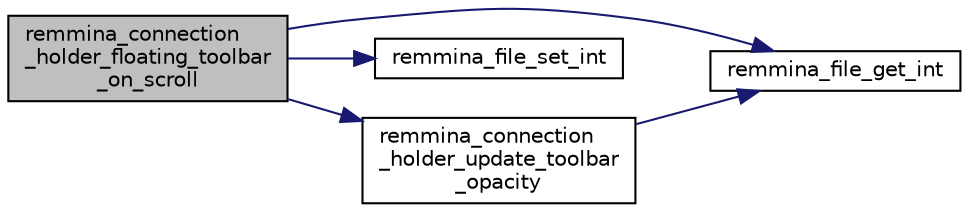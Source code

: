 digraph "remmina_connection_holder_floating_toolbar_on_scroll"
{
  edge [fontname="Helvetica",fontsize="10",labelfontname="Helvetica",labelfontsize="10"];
  node [fontname="Helvetica",fontsize="10",shape=record];
  rankdir="LR";
  Node4012 [label="remmina_connection\l_holder_floating_toolbar\l_on_scroll",height=0.2,width=0.4,color="black", fillcolor="grey75", style="filled", fontcolor="black"];
  Node4012 -> Node4013 [color="midnightblue",fontsize="10",style="solid",fontname="Helvetica"];
  Node4013 [label="remmina_file_get_int",height=0.2,width=0.4,color="black", fillcolor="white", style="filled",URL="$remmina__file_8c.html#a4884356c195dcfb4ceacf641a1e74e66"];
  Node4012 -> Node4014 [color="midnightblue",fontsize="10",style="solid",fontname="Helvetica"];
  Node4014 [label="remmina_file_set_int",height=0.2,width=0.4,color="black", fillcolor="white", style="filled",URL="$remmina__file_8c.html#af153b0d289ac93f6ecdaa15d5f3b9b8c"];
  Node4012 -> Node4015 [color="midnightblue",fontsize="10",style="solid",fontname="Helvetica"];
  Node4015 [label="remmina_connection\l_holder_update_toolbar\l_opacity",height=0.2,width=0.4,color="black", fillcolor="white", style="filled",URL="$remmina__connection__window_8c.html#aac6895538e595984302a03c07bc51fbe"];
  Node4015 -> Node4013 [color="midnightblue",fontsize="10",style="solid",fontname="Helvetica"];
}
